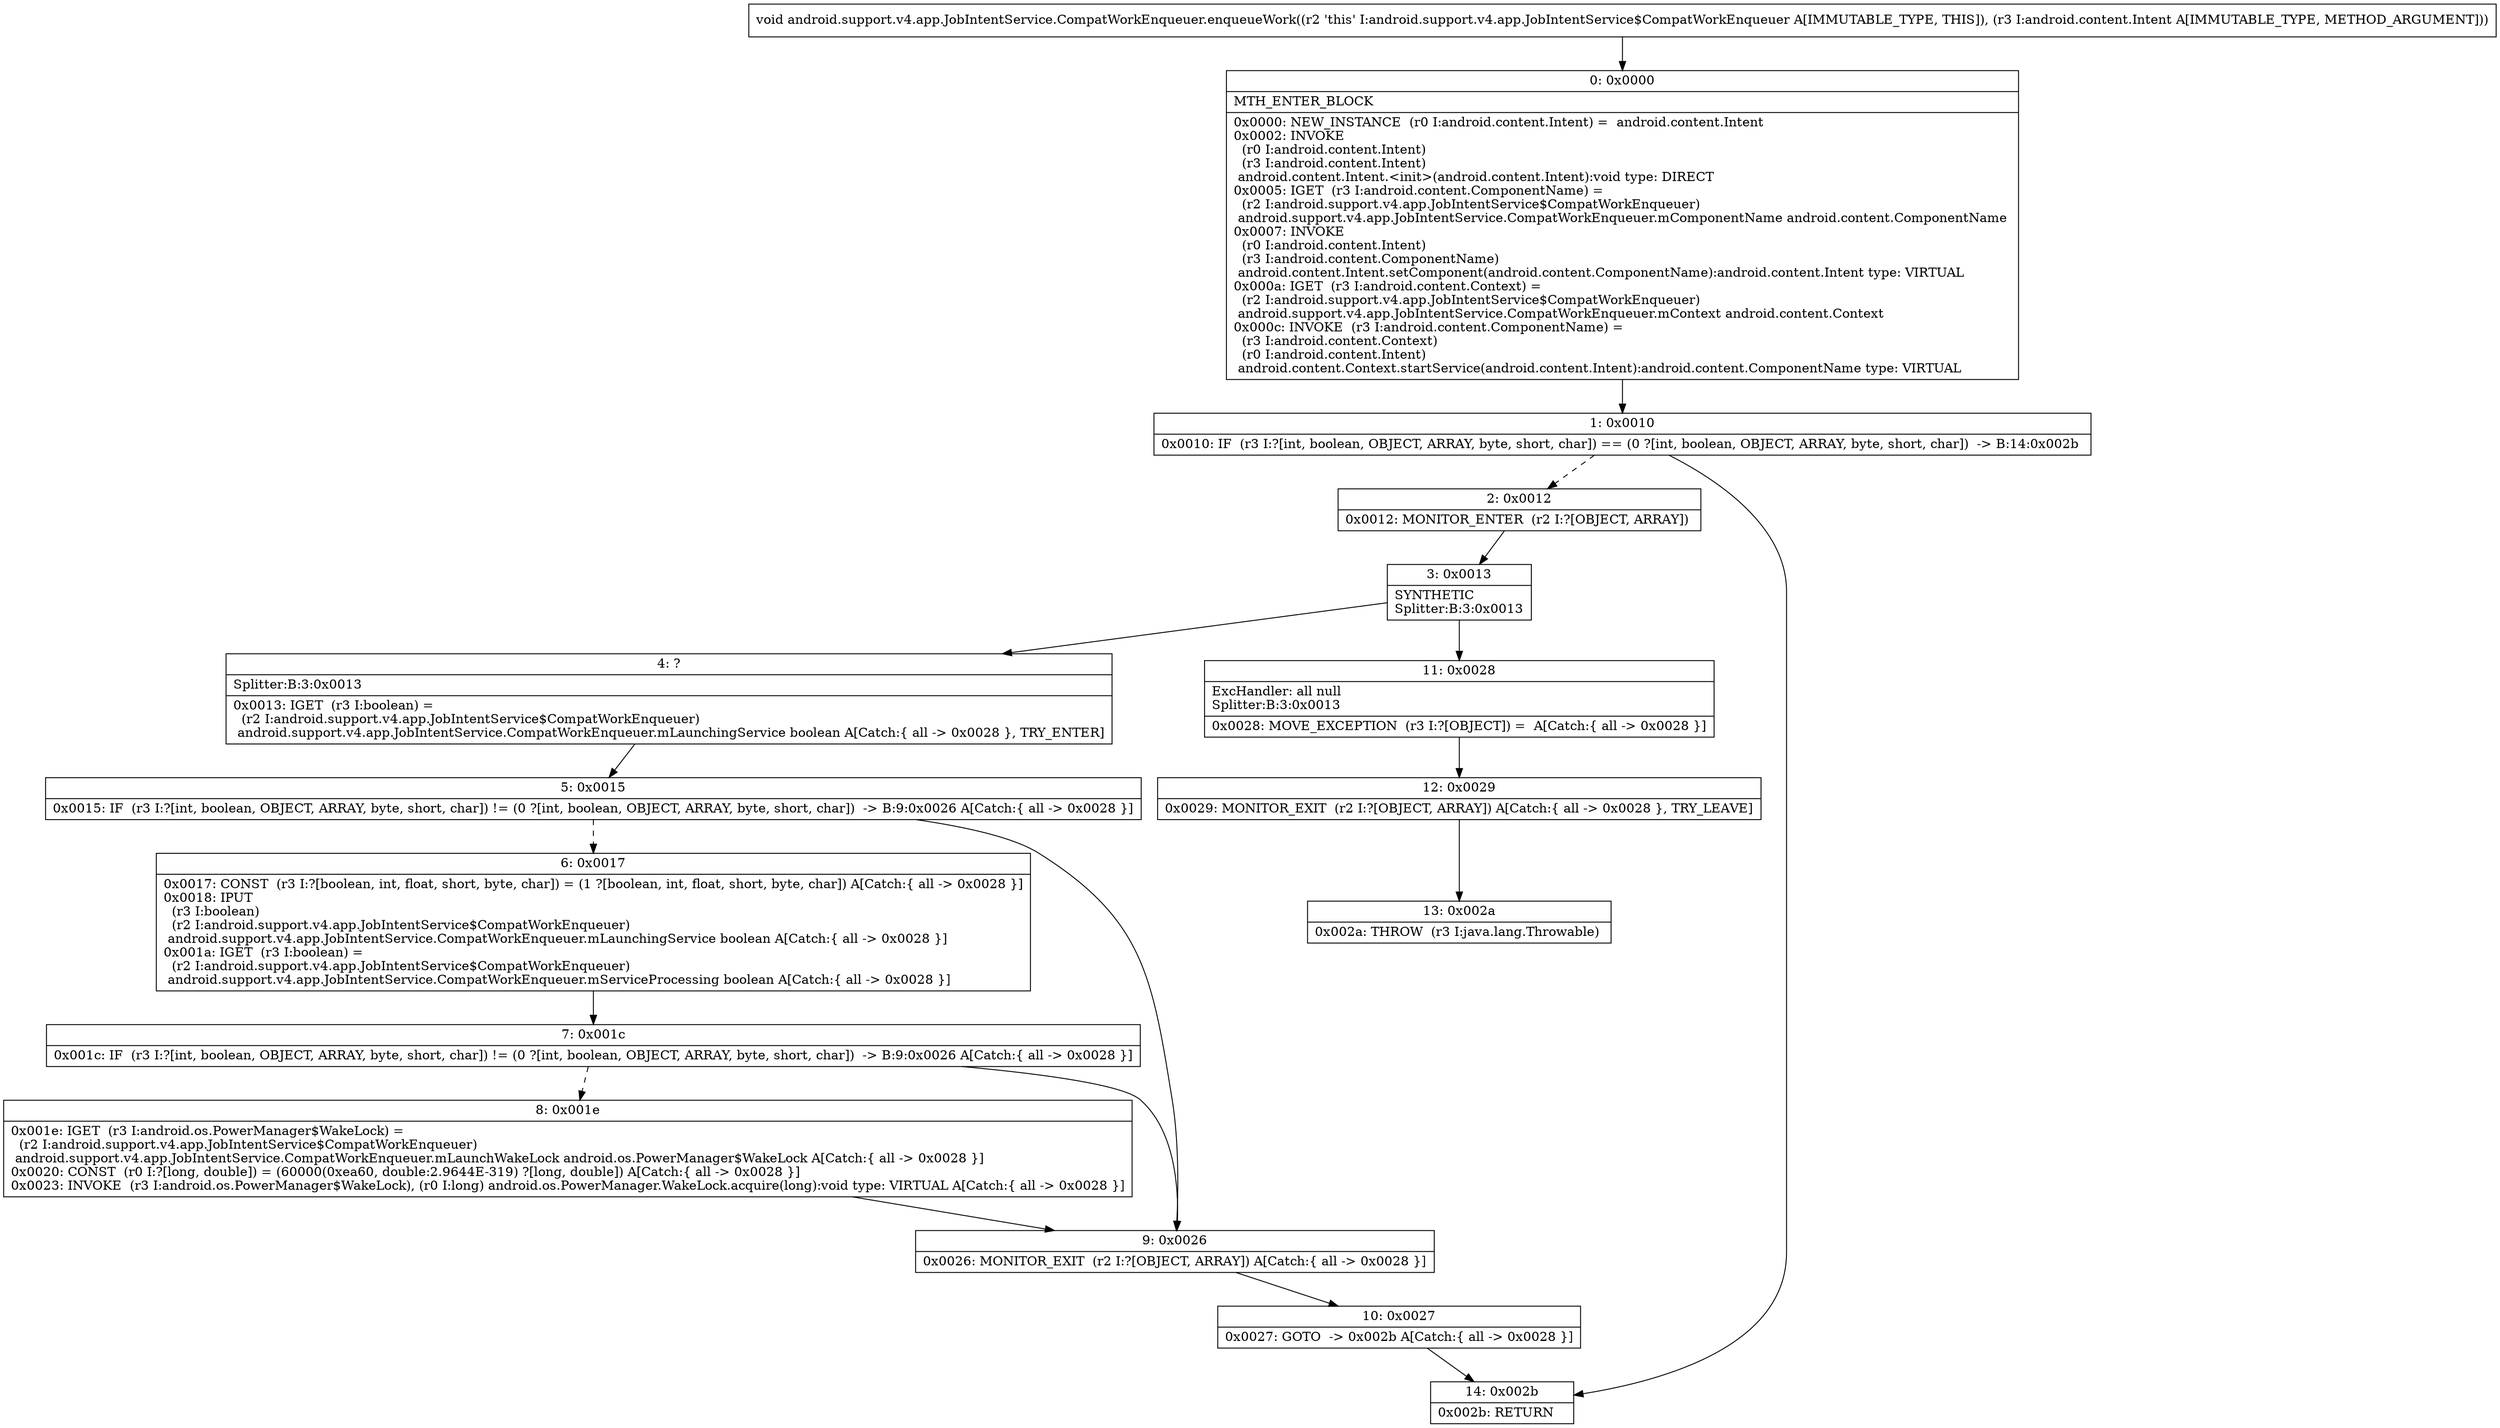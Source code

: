 digraph "CFG forandroid.support.v4.app.JobIntentService.CompatWorkEnqueuer.enqueueWork(Landroid\/content\/Intent;)V" {
Node_0 [shape=record,label="{0\:\ 0x0000|MTH_ENTER_BLOCK\l|0x0000: NEW_INSTANCE  (r0 I:android.content.Intent) =  android.content.Intent \l0x0002: INVOKE  \l  (r0 I:android.content.Intent)\l  (r3 I:android.content.Intent)\l android.content.Intent.\<init\>(android.content.Intent):void type: DIRECT \l0x0005: IGET  (r3 I:android.content.ComponentName) = \l  (r2 I:android.support.v4.app.JobIntentService$CompatWorkEnqueuer)\l android.support.v4.app.JobIntentService.CompatWorkEnqueuer.mComponentName android.content.ComponentName \l0x0007: INVOKE  \l  (r0 I:android.content.Intent)\l  (r3 I:android.content.ComponentName)\l android.content.Intent.setComponent(android.content.ComponentName):android.content.Intent type: VIRTUAL \l0x000a: IGET  (r3 I:android.content.Context) = \l  (r2 I:android.support.v4.app.JobIntentService$CompatWorkEnqueuer)\l android.support.v4.app.JobIntentService.CompatWorkEnqueuer.mContext android.content.Context \l0x000c: INVOKE  (r3 I:android.content.ComponentName) = \l  (r3 I:android.content.Context)\l  (r0 I:android.content.Intent)\l android.content.Context.startService(android.content.Intent):android.content.ComponentName type: VIRTUAL \l}"];
Node_1 [shape=record,label="{1\:\ 0x0010|0x0010: IF  (r3 I:?[int, boolean, OBJECT, ARRAY, byte, short, char]) == (0 ?[int, boolean, OBJECT, ARRAY, byte, short, char])  \-\> B:14:0x002b \l}"];
Node_2 [shape=record,label="{2\:\ 0x0012|0x0012: MONITOR_ENTER  (r2 I:?[OBJECT, ARRAY]) \l}"];
Node_3 [shape=record,label="{3\:\ 0x0013|SYNTHETIC\lSplitter:B:3:0x0013\l}"];
Node_4 [shape=record,label="{4\:\ ?|Splitter:B:3:0x0013\l|0x0013: IGET  (r3 I:boolean) = \l  (r2 I:android.support.v4.app.JobIntentService$CompatWorkEnqueuer)\l android.support.v4.app.JobIntentService.CompatWorkEnqueuer.mLaunchingService boolean A[Catch:\{ all \-\> 0x0028 \}, TRY_ENTER]\l}"];
Node_5 [shape=record,label="{5\:\ 0x0015|0x0015: IF  (r3 I:?[int, boolean, OBJECT, ARRAY, byte, short, char]) != (0 ?[int, boolean, OBJECT, ARRAY, byte, short, char])  \-\> B:9:0x0026 A[Catch:\{ all \-\> 0x0028 \}]\l}"];
Node_6 [shape=record,label="{6\:\ 0x0017|0x0017: CONST  (r3 I:?[boolean, int, float, short, byte, char]) = (1 ?[boolean, int, float, short, byte, char]) A[Catch:\{ all \-\> 0x0028 \}]\l0x0018: IPUT  \l  (r3 I:boolean)\l  (r2 I:android.support.v4.app.JobIntentService$CompatWorkEnqueuer)\l android.support.v4.app.JobIntentService.CompatWorkEnqueuer.mLaunchingService boolean A[Catch:\{ all \-\> 0x0028 \}]\l0x001a: IGET  (r3 I:boolean) = \l  (r2 I:android.support.v4.app.JobIntentService$CompatWorkEnqueuer)\l android.support.v4.app.JobIntentService.CompatWorkEnqueuer.mServiceProcessing boolean A[Catch:\{ all \-\> 0x0028 \}]\l}"];
Node_7 [shape=record,label="{7\:\ 0x001c|0x001c: IF  (r3 I:?[int, boolean, OBJECT, ARRAY, byte, short, char]) != (0 ?[int, boolean, OBJECT, ARRAY, byte, short, char])  \-\> B:9:0x0026 A[Catch:\{ all \-\> 0x0028 \}]\l}"];
Node_8 [shape=record,label="{8\:\ 0x001e|0x001e: IGET  (r3 I:android.os.PowerManager$WakeLock) = \l  (r2 I:android.support.v4.app.JobIntentService$CompatWorkEnqueuer)\l android.support.v4.app.JobIntentService.CompatWorkEnqueuer.mLaunchWakeLock android.os.PowerManager$WakeLock A[Catch:\{ all \-\> 0x0028 \}]\l0x0020: CONST  (r0 I:?[long, double]) = (60000(0xea60, double:2.9644E\-319) ?[long, double]) A[Catch:\{ all \-\> 0x0028 \}]\l0x0023: INVOKE  (r3 I:android.os.PowerManager$WakeLock), (r0 I:long) android.os.PowerManager.WakeLock.acquire(long):void type: VIRTUAL A[Catch:\{ all \-\> 0x0028 \}]\l}"];
Node_9 [shape=record,label="{9\:\ 0x0026|0x0026: MONITOR_EXIT  (r2 I:?[OBJECT, ARRAY]) A[Catch:\{ all \-\> 0x0028 \}]\l}"];
Node_10 [shape=record,label="{10\:\ 0x0027|0x0027: GOTO  \-\> 0x002b A[Catch:\{ all \-\> 0x0028 \}]\l}"];
Node_11 [shape=record,label="{11\:\ 0x0028|ExcHandler: all null\lSplitter:B:3:0x0013\l|0x0028: MOVE_EXCEPTION  (r3 I:?[OBJECT]) =  A[Catch:\{ all \-\> 0x0028 \}]\l}"];
Node_12 [shape=record,label="{12\:\ 0x0029|0x0029: MONITOR_EXIT  (r2 I:?[OBJECT, ARRAY]) A[Catch:\{ all \-\> 0x0028 \}, TRY_LEAVE]\l}"];
Node_13 [shape=record,label="{13\:\ 0x002a|0x002a: THROW  (r3 I:java.lang.Throwable) \l}"];
Node_14 [shape=record,label="{14\:\ 0x002b|0x002b: RETURN   \l}"];
MethodNode[shape=record,label="{void android.support.v4.app.JobIntentService.CompatWorkEnqueuer.enqueueWork((r2 'this' I:android.support.v4.app.JobIntentService$CompatWorkEnqueuer A[IMMUTABLE_TYPE, THIS]), (r3 I:android.content.Intent A[IMMUTABLE_TYPE, METHOD_ARGUMENT])) }"];
MethodNode -> Node_0;
Node_0 -> Node_1;
Node_1 -> Node_2[style=dashed];
Node_1 -> Node_14;
Node_2 -> Node_3;
Node_3 -> Node_4;
Node_3 -> Node_11;
Node_4 -> Node_5;
Node_5 -> Node_6[style=dashed];
Node_5 -> Node_9;
Node_6 -> Node_7;
Node_7 -> Node_8[style=dashed];
Node_7 -> Node_9;
Node_8 -> Node_9;
Node_9 -> Node_10;
Node_10 -> Node_14;
Node_11 -> Node_12;
Node_12 -> Node_13;
}

